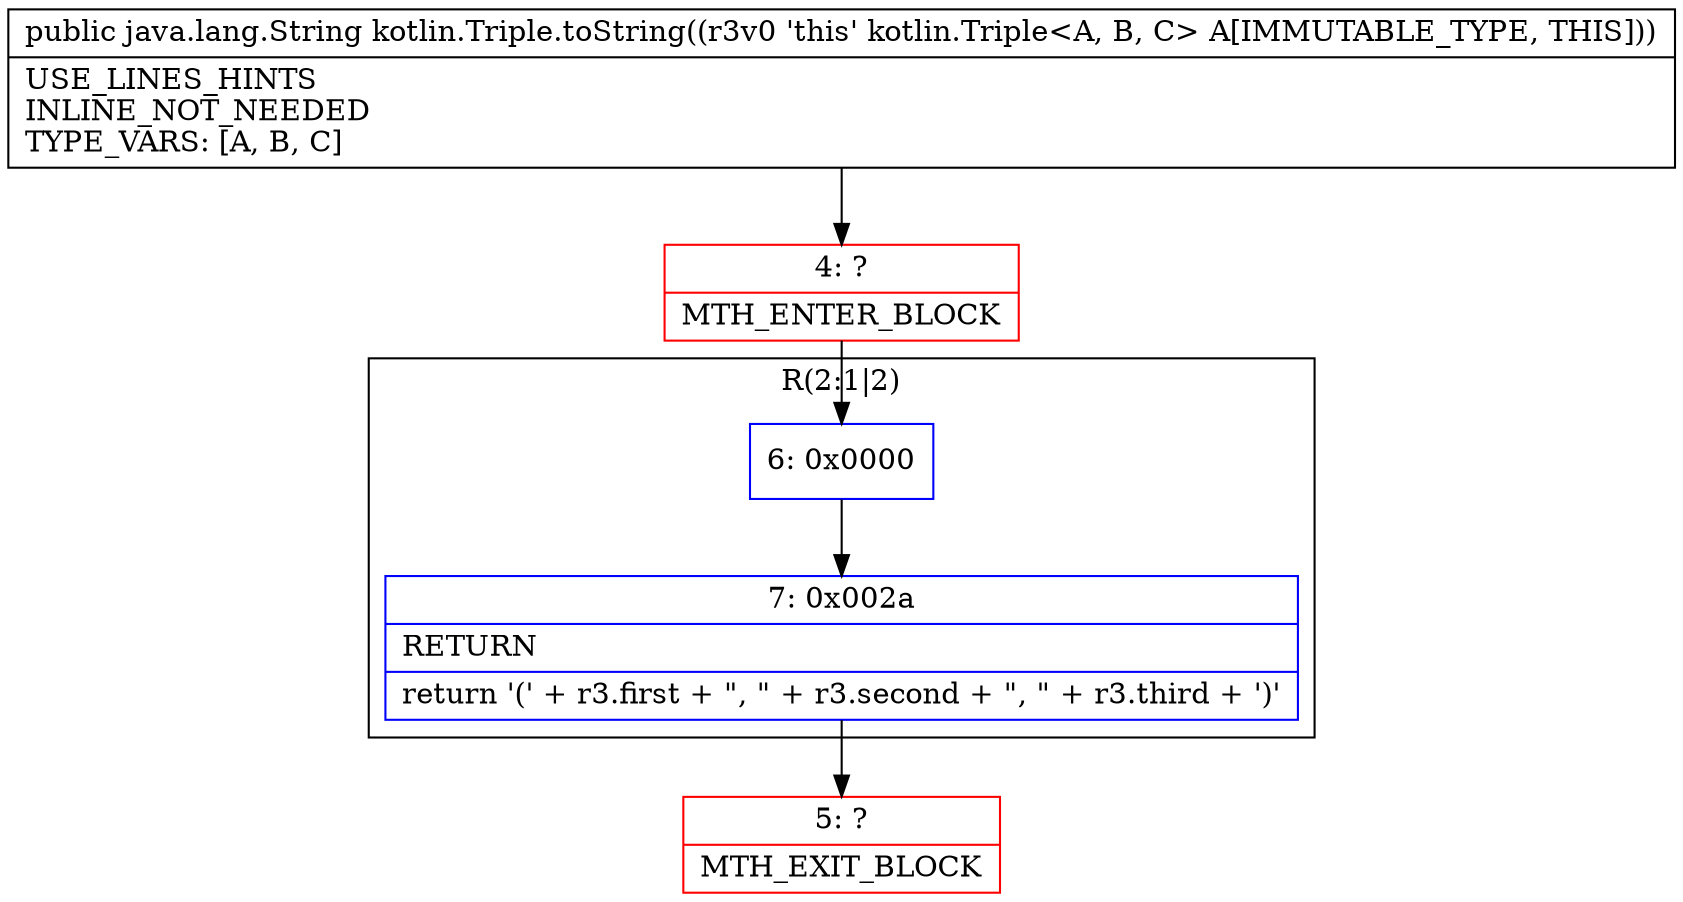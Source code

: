 digraph "CFG forkotlin.Triple.toString()Ljava\/lang\/String;" {
subgraph cluster_Region_1276779424 {
label = "R(2:1|2)";
node [shape=record,color=blue];
Node_6 [shape=record,label="{6\:\ 0x0000}"];
Node_7 [shape=record,label="{7\:\ 0x002a|RETURN\l|return '(' + r3.first + \", \" + r3.second + \", \" + r3.third + ')'\l}"];
}
Node_4 [shape=record,color=red,label="{4\:\ ?|MTH_ENTER_BLOCK\l}"];
Node_5 [shape=record,color=red,label="{5\:\ ?|MTH_EXIT_BLOCK\l}"];
MethodNode[shape=record,label="{public java.lang.String kotlin.Triple.toString((r3v0 'this' kotlin.Triple\<A, B, C\> A[IMMUTABLE_TYPE, THIS]))  | USE_LINES_HINTS\lINLINE_NOT_NEEDED\lTYPE_VARS: [A, B, C]\l}"];
MethodNode -> Node_4;Node_6 -> Node_7;
Node_7 -> Node_5;
Node_4 -> Node_6;
}

